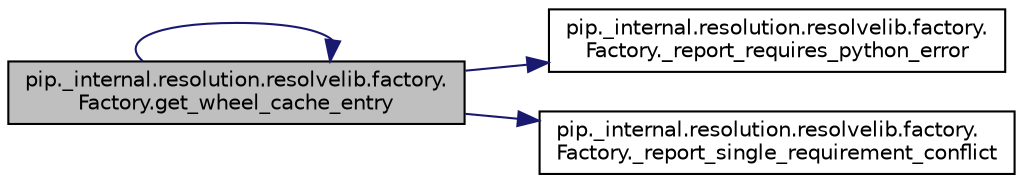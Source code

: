 digraph "pip._internal.resolution.resolvelib.factory.Factory.get_wheel_cache_entry"
{
 // LATEX_PDF_SIZE
  edge [fontname="Helvetica",fontsize="10",labelfontname="Helvetica",labelfontsize="10"];
  node [fontname="Helvetica",fontsize="10",shape=record];
  rankdir="LR";
  Node1 [label="pip._internal.resolution.resolvelib.factory.\lFactory.get_wheel_cache_entry",height=0.2,width=0.4,color="black", fillcolor="grey75", style="filled", fontcolor="black",tooltip=" "];
  Node1 -> Node2 [color="midnightblue",fontsize="10",style="solid",fontname="Helvetica"];
  Node2 [label="pip._internal.resolution.resolvelib.factory.\lFactory._report_requires_python_error",height=0.2,width=0.4,color="black", fillcolor="white", style="filled",URL="$dc/d3c/classpip_1_1__internal_1_1resolution_1_1resolvelib_1_1factory_1_1_factory.html#a78deab697e859fffbb161422e9bb850f",tooltip=" "];
  Node1 -> Node3 [color="midnightblue",fontsize="10",style="solid",fontname="Helvetica"];
  Node3 [label="pip._internal.resolution.resolvelib.factory.\lFactory._report_single_requirement_conflict",height=0.2,width=0.4,color="black", fillcolor="white", style="filled",URL="$dc/d3c/classpip_1_1__internal_1_1resolution_1_1resolvelib_1_1factory_1_1_factory.html#acba74059f5cd573b8202909986d96442",tooltip=" "];
  Node1 -> Node1 [color="midnightblue",fontsize="10",style="solid",fontname="Helvetica"];
}
